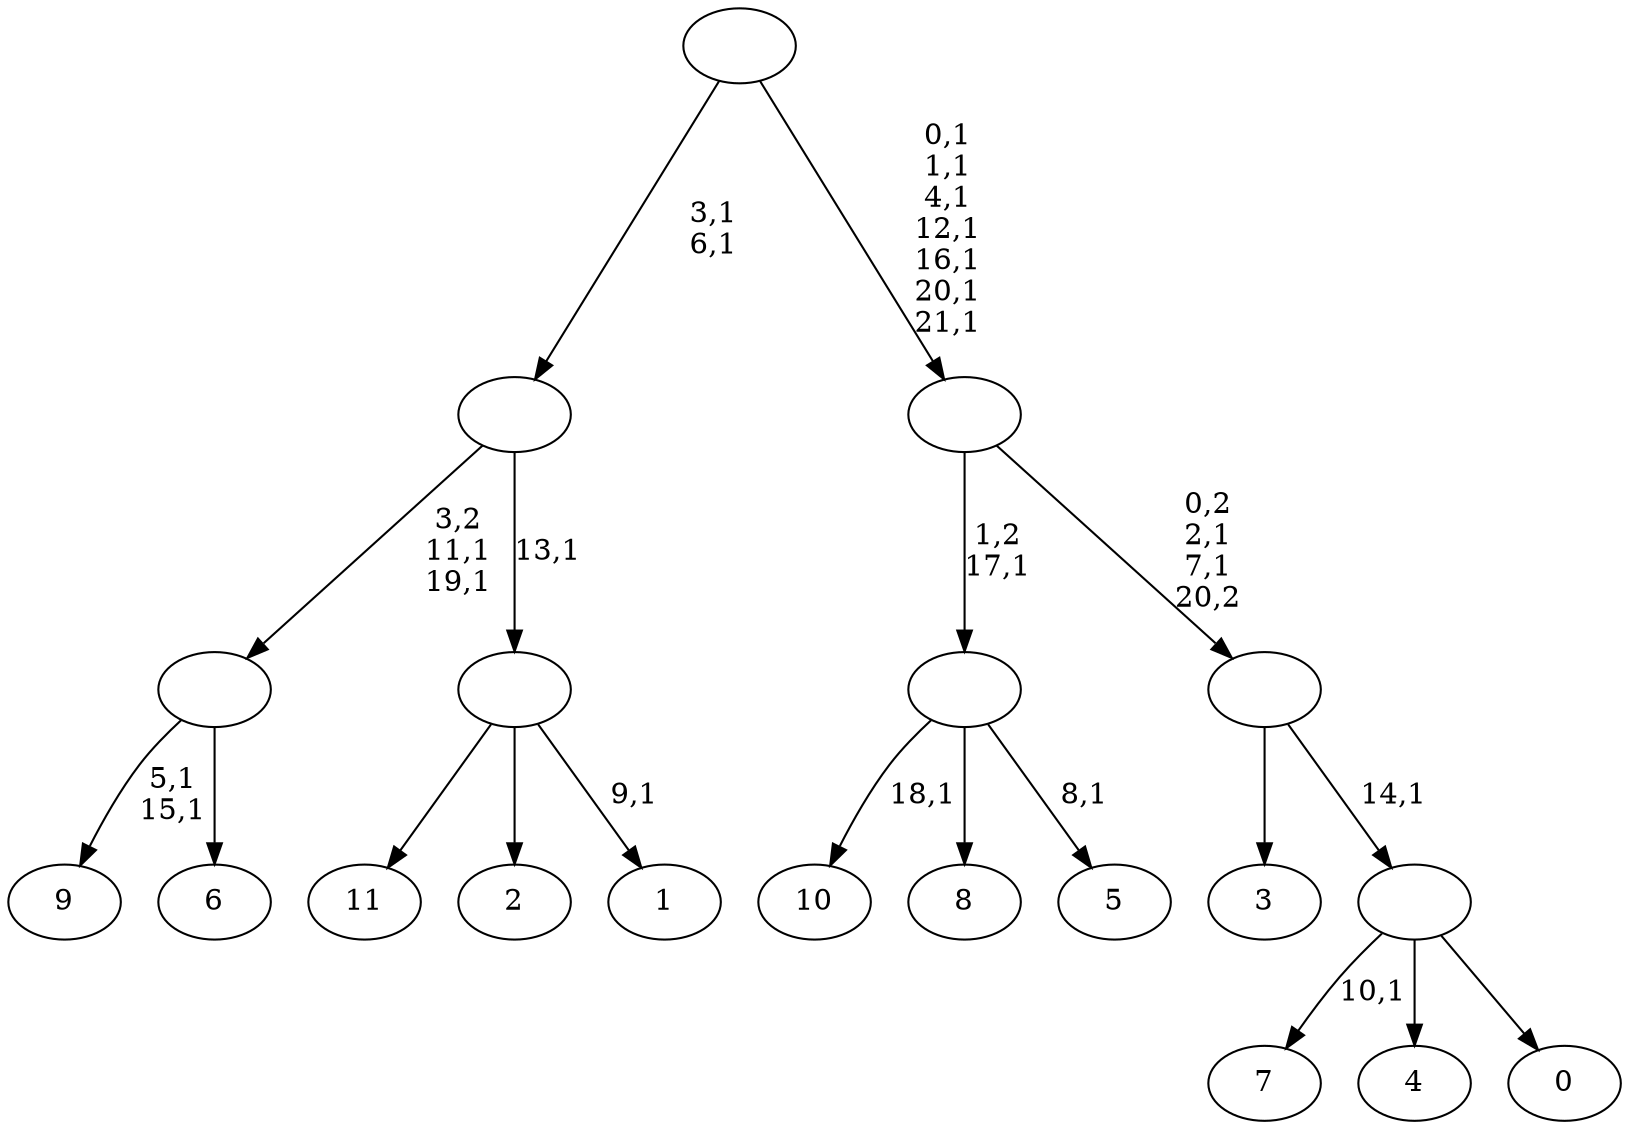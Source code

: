 digraph T {
	34 [label="11"]
	33 [label="10"]
	31 [label="9"]
	28 [label="8"]
	27 [label="7"]
	25 [label="6"]
	24 [label=""]
	22 [label="5"]
	20 [label=""]
	19 [label="4"]
	18 [label="3"]
	17 [label="2"]
	16 [label="1"]
	14 [label=""]
	13 [label=""]
	11 [label="0"]
	10 [label=""]
	9 [label=""]
	7 [label=""]
	0 [label=""]
	24 -> 31 [label="5,1\n15,1"]
	24 -> 25 [label=""]
	20 -> 22 [label="8,1"]
	20 -> 33 [label="18,1"]
	20 -> 28 [label=""]
	14 -> 16 [label="9,1"]
	14 -> 34 [label=""]
	14 -> 17 [label=""]
	13 -> 24 [label="3,2\n11,1\n19,1"]
	13 -> 14 [label="13,1"]
	10 -> 27 [label="10,1"]
	10 -> 19 [label=""]
	10 -> 11 [label=""]
	9 -> 18 [label=""]
	9 -> 10 [label="14,1"]
	7 -> 9 [label="0,2\n2,1\n7,1\n20,2"]
	7 -> 20 [label="1,2\n17,1"]
	0 -> 7 [label="0,1\n1,1\n4,1\n12,1\n16,1\n20,1\n21,1"]
	0 -> 13 [label="3,1\n6,1"]
}
